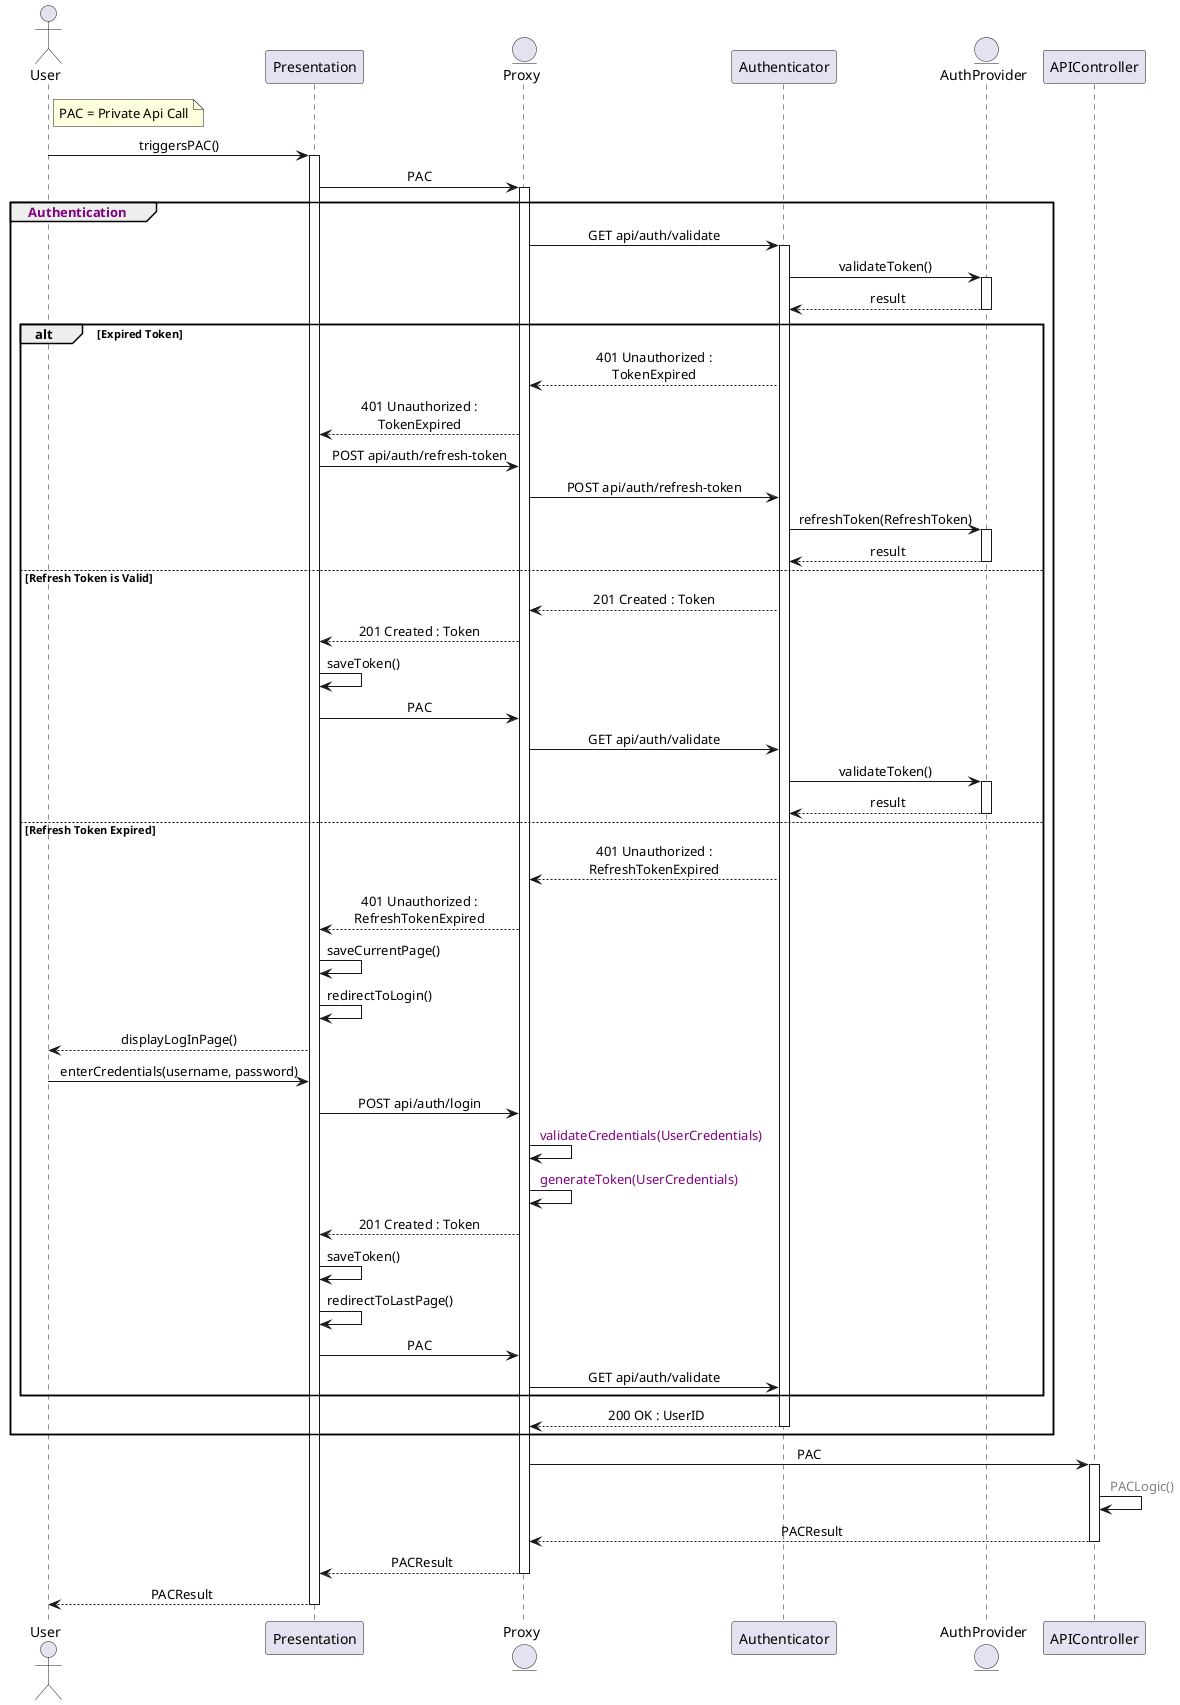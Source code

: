 @startuml
skinparam sequenceMessageAlign center

actor User
participant Presentation
entity Proxy
participant Authenticator
entity AuthProvider
participant APIController

note right of User : PAC = Private Api Call
User -> Presentation : triggersPAC()
activate Presentation
Presentation -> Proxy : PAC
group <color:purple> Authentication
activate Proxy
Proxy -> Authenticator : GET api/auth/validate
activate Authenticator
Authenticator -> AuthProvider : validateToken()
activate AuthProvider
AuthProvider --> Authenticator : result
deactivate AuthProvider


alt Expired Token
    Authenticator --> Proxy : 401 Unauthorized :\nTokenExpired
    Proxy --> Presentation : 401 Unauthorized :\nTokenExpired
        Presentation -> Proxy : POST api/auth/refresh-token
        Proxy -> Authenticator : POST api/auth/refresh-token
        Authenticator -> AuthProvider : refreshToken(RefreshToken)
        activate AuthProvider
        AuthProvider --> Authenticator : result
        deactivate AuthProvider
    else Refresh Token is Valid
        Authenticator --> Proxy : 201 Created : Token
        Proxy --> Presentation : 201 Created : Token
        Presentation -> Presentation : saveToken()
        Presentation -> Proxy : PAC
        Proxy -> Authenticator : GET api/auth/validate
        Authenticator -> AuthProvider : validateToken()
        activate AuthProvider
        AuthProvider --> Authenticator : result
        deactivate AuthProvider
    else Refresh Token Expired
        Authenticator --> Proxy : 401 Unauthorized :\nRefreshTokenExpired
        Proxy --> Presentation : 401 Unauthorized :\nRefreshTokenExpired
        Presentation -> Presentation : saveCurrentPage()
        Presentation -> Presentation : redirectToLogin()
        Presentation --> User : displayLogInPage()
        User -> Presentation : enterCredentials(username, password)
        Presentation -> Proxy : POST api/auth/login
        ' Proxy -> Authenticator : POST api/auth/validate-credentials
        Proxy -> Proxy : <color:purple> validateCredentials(UserCredentials)
        Proxy -> Proxy : <color:purple> generateToken(UserCredentials)
        Proxy --> Presentation : 201 Created : Token
        Presentation -> Presentation : saveToken()
        Presentation -> Presentation : redirectToLastPage() 
        Presentation -> Proxy : PAC
        Proxy -> Authenticator : GET api/auth/validate
end
Authenticator --> Proxy : 200 OK : UserID
deactivate Authenticator
end
Proxy -> APIController : PAC
activate APIController
APIController -> APIController : <color:gray> PACLogic()
APIController --> Proxy : PACResult
deactivate APIController
Proxy --> Presentation : PACResult
deactivate Proxy
Presentation --> User : PACResult
deactivate Presentation
@enduml


